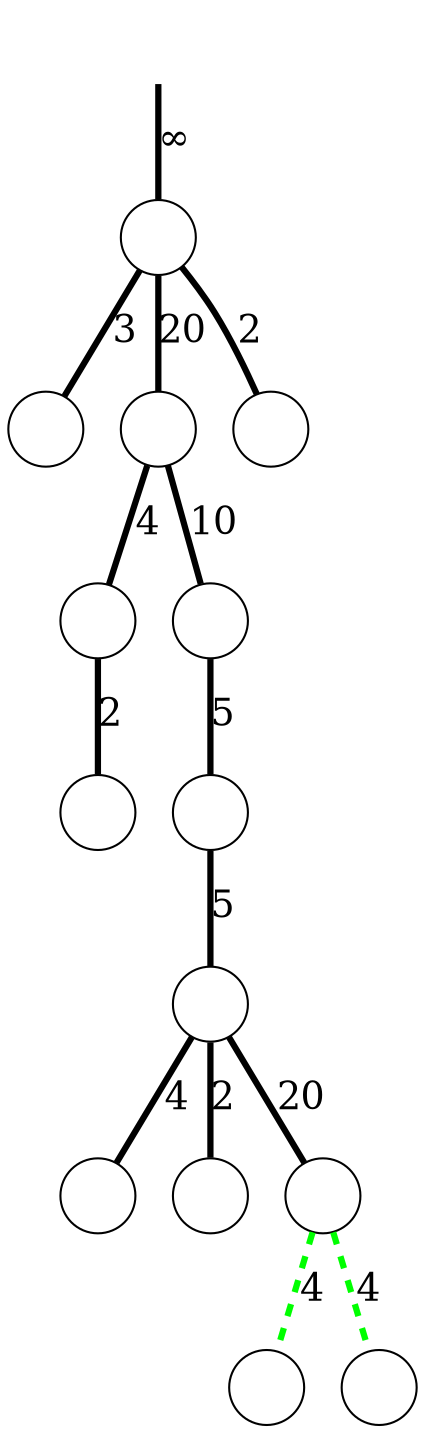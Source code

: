 digraph
{
	node [shape=circle, label=""];
	edge [dir=both, arrowtail=none, arrowhead=none, penwidth=3, fontsize=18];

	r -> n00 [label="&infin;"];
	n00 -> n10 [label=3];
	n00 -> n11 [label=20];
	n00 -> n12 [label=2];
	n11 -> n20 [label=4];
	n11 -> n21 [label=10];
	n20 -> n30 [label=2];
	n21 -> n31 [label=5];
	n31 -> n40 [label=5];
	n40 -> n50 [label=4];
	n40 -> n51 [label=2];
	n40 -> n52 [label=20];
	n52 -> n60 [label=4, color=green, style=dashed];
	n52 -> n61 [label=4, color=green, style=dashed];

	r [style=invisible];
}
